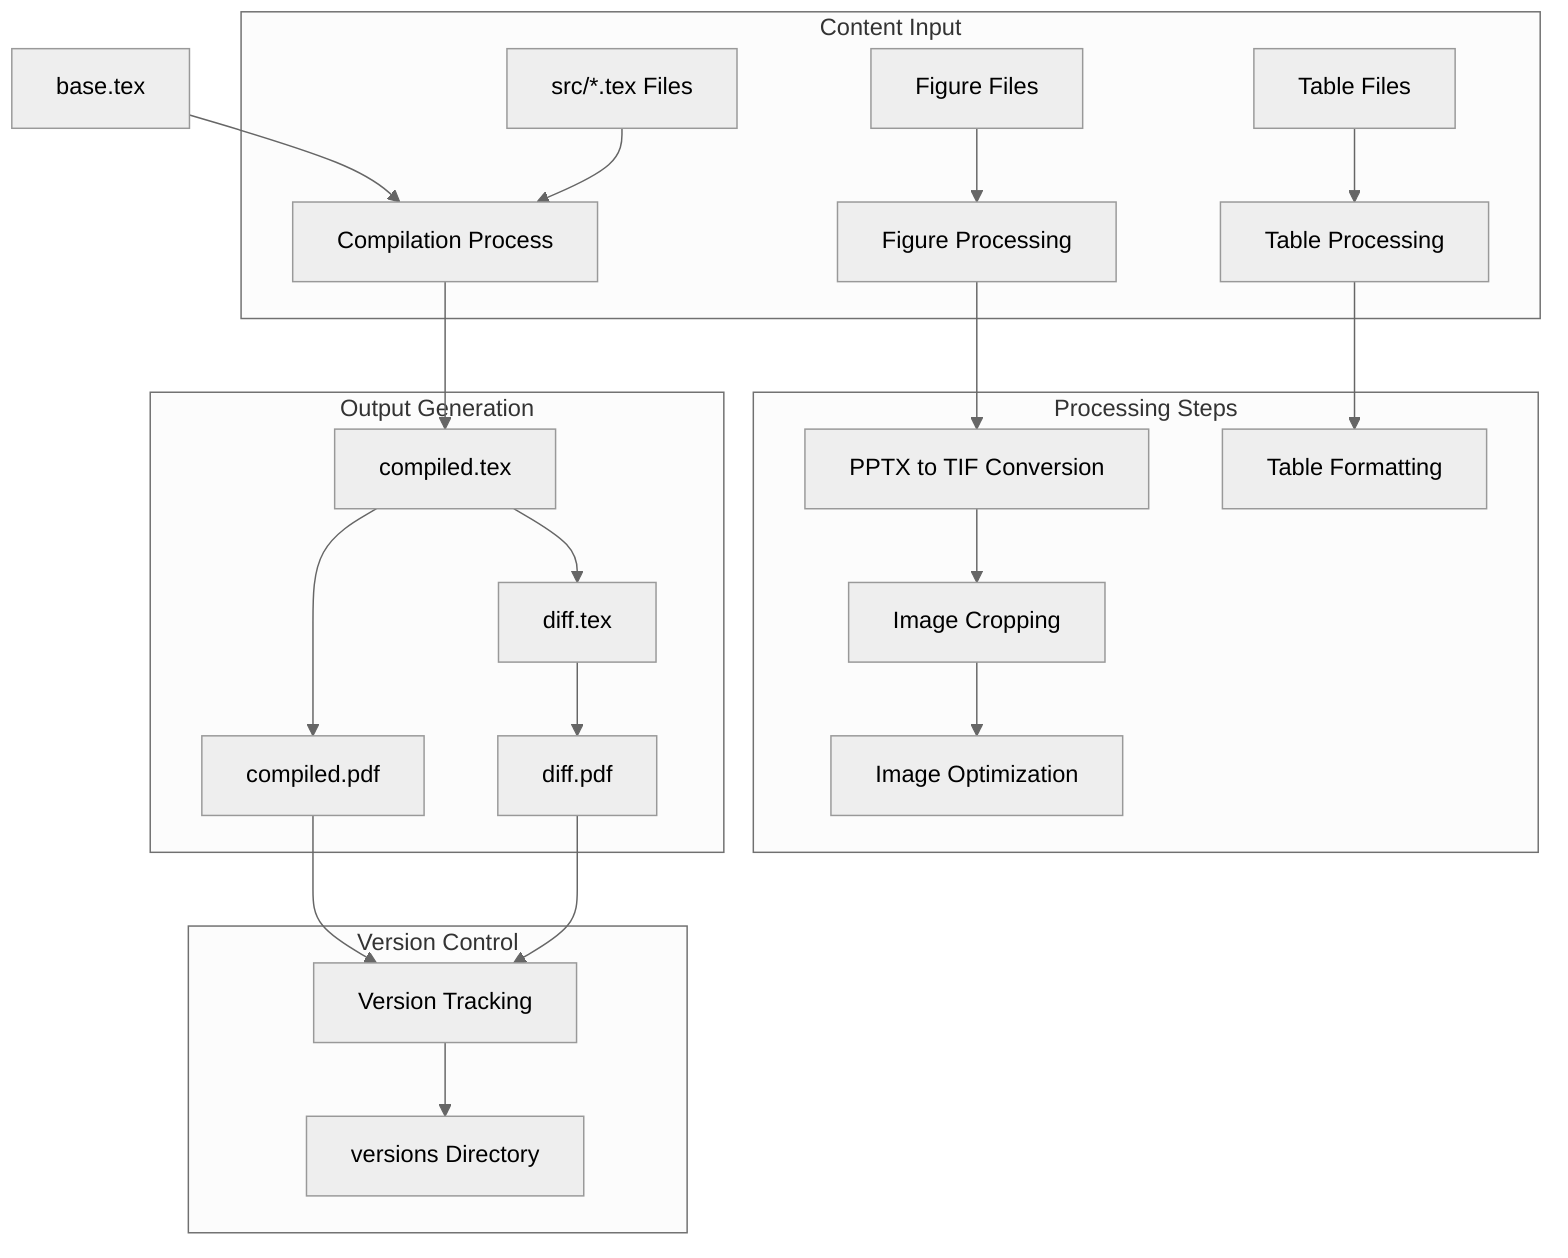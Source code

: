 %%{init: {'theme': 'neutral'}}%%
graph TD
    A[base.tex] --> B[Compilation Process]
    
    subgraph ContentInput["Content Input"]
        C[src/*.tex Files] --> B
        D[Figure Files] --> E[Figure Processing]
        F[Table Files] --> G[Table Processing]
    end
    
    subgraph ProcessingSteps["Processing Steps"]
        E --> H[PPTX to TIF Conversion]
        H --> I[Image Cropping]
        I --> J[Image Optimization]
        G --> K[Table Formatting]
    end
    
    subgraph OutputGeneration["Output Generation"]
        B --> L[compiled.tex]
        L --> M[compiled.pdf]
        L --> N[diff.tex]
        N --> O[diff.pdf]
    end
    
    subgraph VersionControl["Version Control"]
        M --> P[Version Tracking]
        O --> P
        P --> Q[versions Directory]
    end